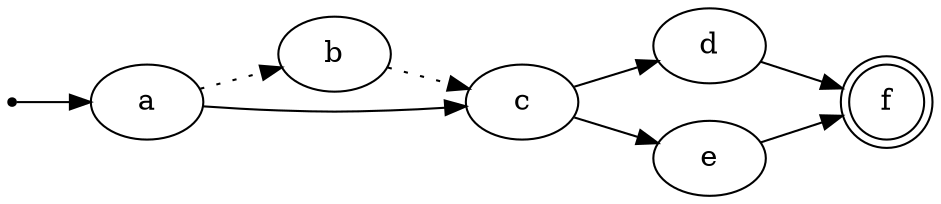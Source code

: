 digraph Graphing {
        graph[rankdir=LR]

	node [shape = doublecircle]; c208037e20;
	node [shape = point] START;
	node [shape = ellipse];

	c208037de0 [label="a"]
	c208037e40 [label="b"]
	c208037e00 [label="c"]
	c208037e60 [label="d"]
	c208037e80 [label="e"]
	c208037e20 [label="f"]

	START -> c208037de0;
	c208037de0 -> c208037e40[ style=dotted];
	c208037e40 -> c208037e00[ style=dotted];
	c208037de0 -> c208037e00;
	c208037e00 -> c208037e60;
	c208037e00 -> c208037e80;
	c208037e60 -> c208037e20;
	c208037e80 -> c208037e20;
}

